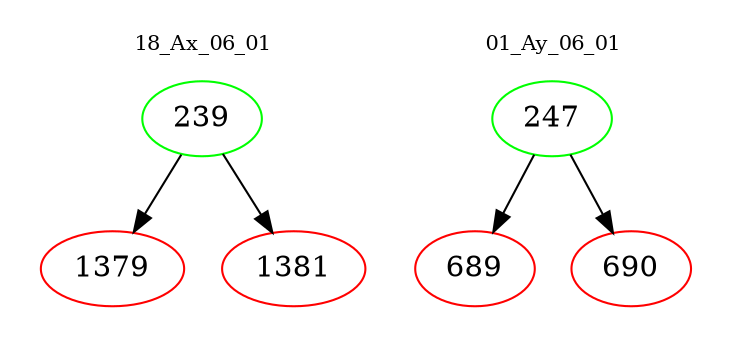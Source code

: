 digraph{
subgraph cluster_0 {
color = white
label = "18_Ax_06_01";
fontsize=10;
T0_239 [label="239", color="green"]
T0_239 -> T0_1379 [color="black"]
T0_1379 [label="1379", color="red"]
T0_239 -> T0_1381 [color="black"]
T0_1381 [label="1381", color="red"]
}
subgraph cluster_1 {
color = white
label = "01_Ay_06_01";
fontsize=10;
T1_247 [label="247", color="green"]
T1_247 -> T1_689 [color="black"]
T1_689 [label="689", color="red"]
T1_247 -> T1_690 [color="black"]
T1_690 [label="690", color="red"]
}
}
